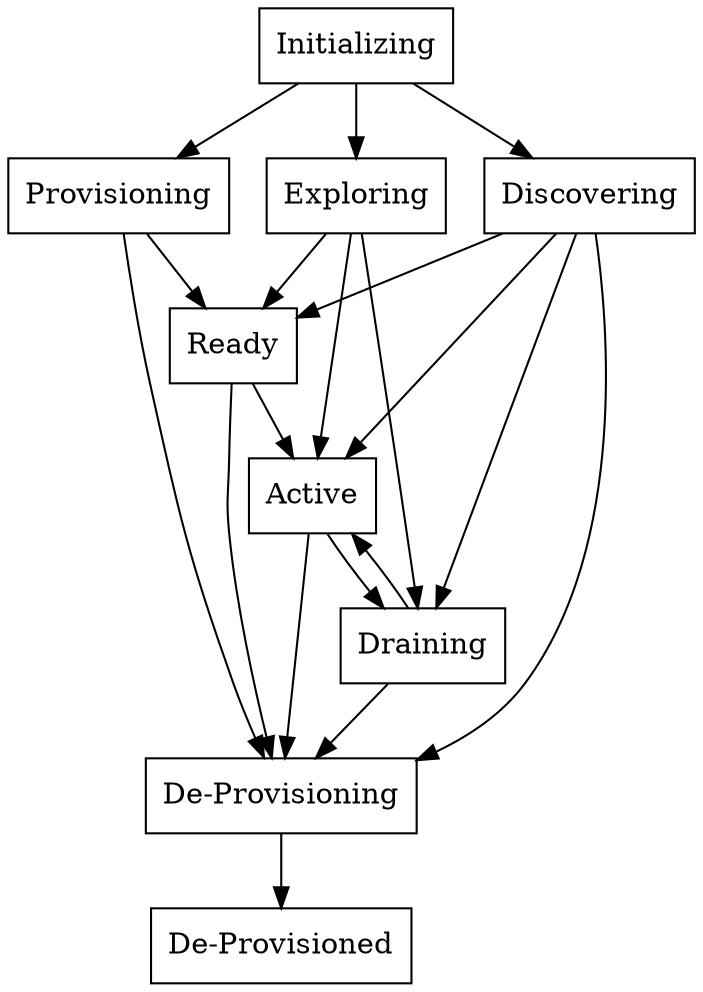 digraph node_controller_state_machine {
    initializing [label="Initializing", shape=box]
    provisioning [label="Provisioning", shape=box]
    exploring [label="Exploring", shape=box]
    discovering [label="Discovering", shape=box]
    ready [label="Ready", shape=box]
    active [label="Active", shape=box]
    draining [label="Draining", shape=box]
    deprovisioning [label="De-Provisioning", shape=box]
    deprovisioned [label="De-Provisioned", shape=box]

    initializing -> provisioning
    initializing -> discovering
    initializing -> exploring

    provisioning -> ready
    provisioning -> deprovisioning

    exploring -> ready
    exploring -> active
    exploring -> draining

    discovering -> ready
    discovering -> active
    discovering -> draining
    discovering -> deprovisioning

    ready -> active
    ready -> deprovisioning

    active -> draining
    active -> deprovisioning

    draining -> active
    draining -> deprovisioning

    deprovisioning -> deprovisioned
}
